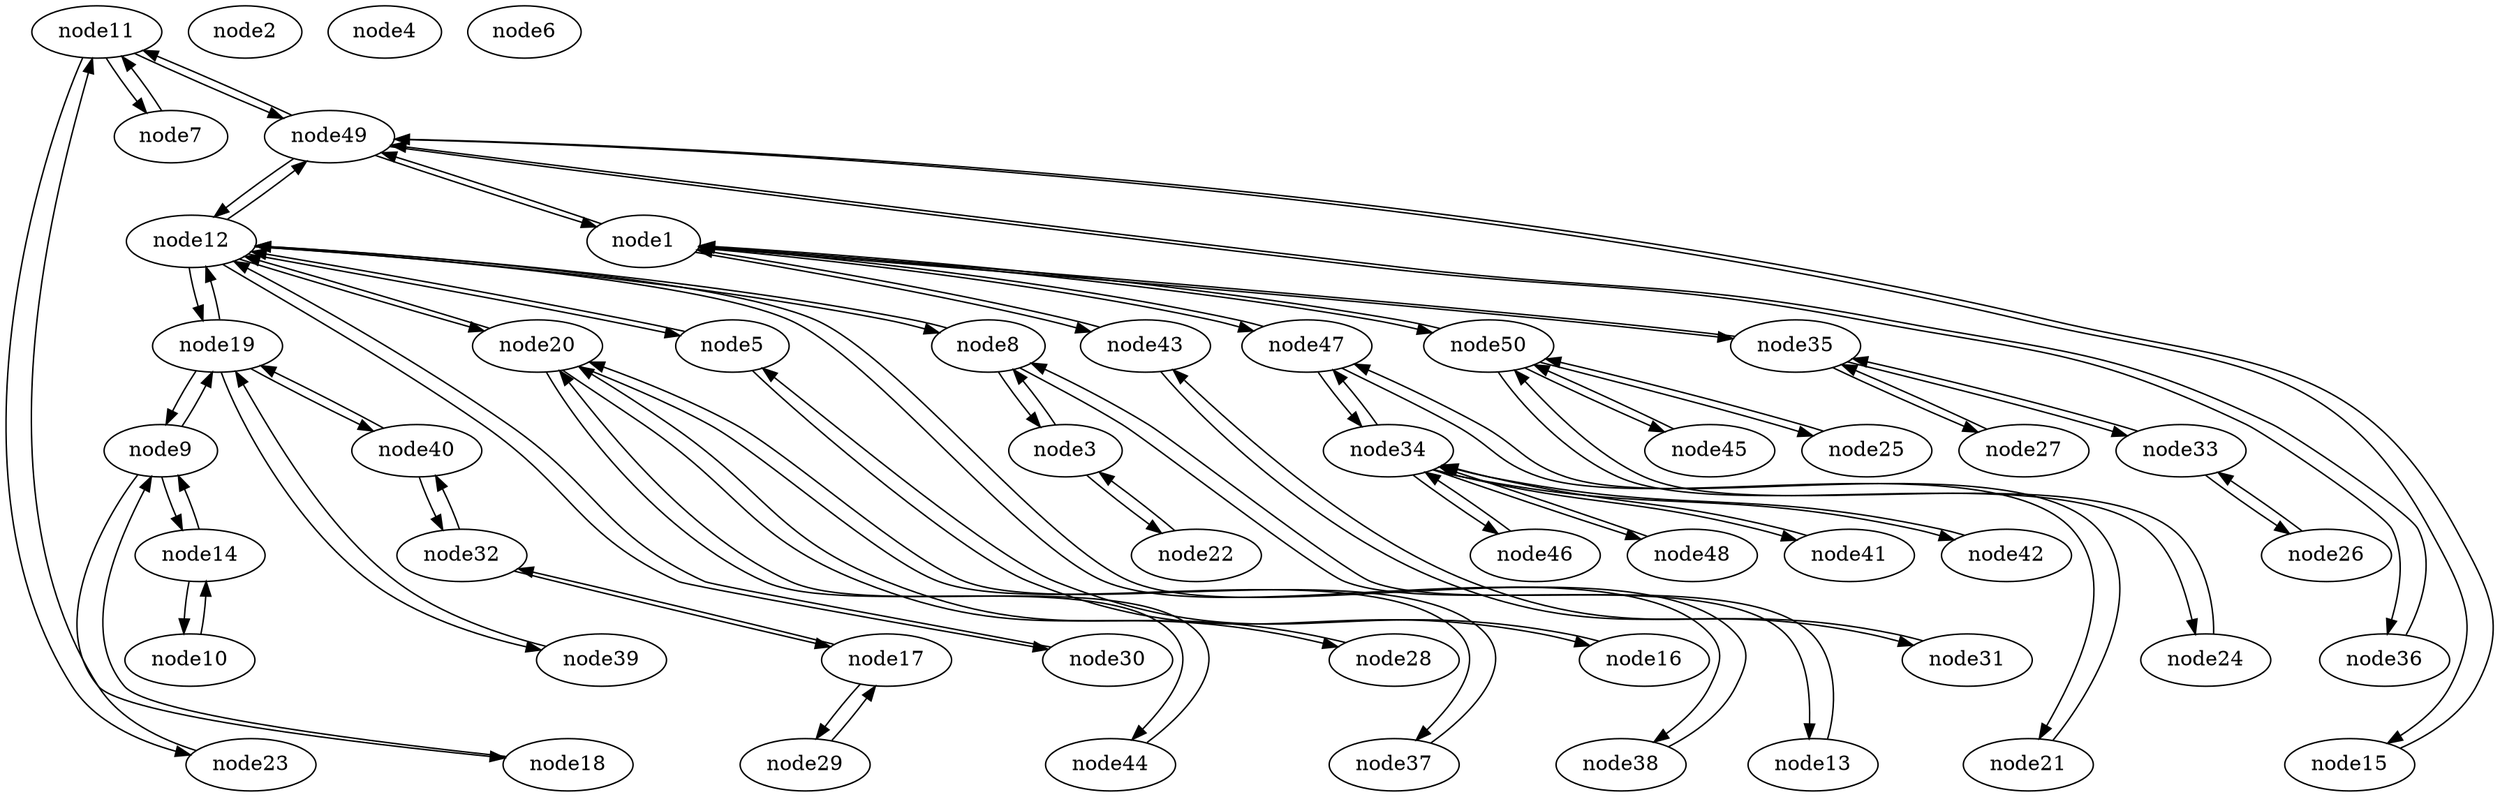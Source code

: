 strict digraph {


	"node11" [  weight=0 ];

	"node11" -> "node23" [  weight=0 ];

	"node11" -> "node7" [  weight=0 ];

	"node11" -> "node49" [  weight=0 ];

	"node29" [  weight=0 ];

	"node29" -> "node17" [  weight=0 ];

	"node9" [  weight=0 ];

	"node9" -> "node18" [  weight=0 ];

	"node9" -> "node14" [  weight=0 ];

	"node9" -> "node19" [  weight=0 ];

	"node46" [  weight=0 ];

	"node46" -> "node34" [  weight=0 ];

	"node30" [  weight=0 ];

	"node30" -> "node12" [  weight=0 ];

	"node31" [  weight=0 ];

	"node31" -> "node43" [  weight=0 ];

	"node18" [  weight=0 ];

	"node18" -> "node9" [  weight=0 ];

	"node34" [  weight=0 ];

	"node34" -> "node47" [  weight=0 ];

	"node34" -> "node48" [  weight=0 ];

	"node34" -> "node41" [  weight=0 ];

	"node34" -> "node42" [  weight=0 ];

	"node34" -> "node46" [  weight=0 ];

	"node48" [  weight=0 ];

	"node48" -> "node34" [  weight=0 ];

	"node20" [  weight=0 ];

	"node20" -> "node44" [  weight=0 ];

	"node20" -> "node12" [  weight=0 ];

	"node20" -> "node28" [  weight=0 ];

	"node20" -> "node37" [  weight=0 ];

	"node44" [  weight=0 ];

	"node44" -> "node20" [  weight=0 ];

	"node2" [  weight=0 ];

	"node1" [  weight=0 ];

	"node1" -> "node43" [  weight=0 ];

	"node1" -> "node47" [  weight=0 ];

	"node1" -> "node49" [  weight=0 ];

	"node1" -> "node50" [  weight=0 ];

	"node1" -> "node35" [  weight=0 ];

	"node16" [  weight=0 ];

	"node16" -> "node5" [  weight=0 ];

	"node24" [  weight=0 ];

	"node24" -> "node50" [  weight=0 ];

	"node21" [  weight=0 ];

	"node21" -> "node47" [  weight=0 ];

	"node5" [  weight=0 ];

	"node5" -> "node16" [  weight=0 ];

	"node5" -> "node12" [  weight=0 ];

	"node22" [  weight=0 ];

	"node22" -> "node3" [  weight=0 ];

	"node39" [  weight=0 ];

	"node39" -> "node19" [  weight=0 ];

	"node50" [  weight=0 ];

	"node50" -> "node24" [  weight=0 ];

	"node50" -> "node45" [  weight=0 ];

	"node50" -> "node1" [  weight=0 ];

	"node50" -> "node25" [  weight=0 ];

	"node12" [  weight=0 ];

	"node12" -> "node30" [  weight=0 ];

	"node12" -> "node38" [  weight=0 ];

	"node12" -> "node49" [  weight=0 ];

	"node12" -> "node8" [  weight=0 ];

	"node12" -> "node5" [  weight=0 ];

	"node12" -> "node19" [  weight=0 ];

	"node12" -> "node20" [  weight=0 ];

	"node4" [  weight=0 ];

	"node13" [  weight=0 ];

	"node13" -> "node8" [  weight=0 ];

	"node28" [  weight=0 ];

	"node28" -> "node20" [  weight=0 ];

	"node35" [  weight=0 ];

	"node35" -> "node27" [  weight=0 ];

	"node35" -> "node1" [  weight=0 ];

	"node35" -> "node33" [  weight=0 ];

	"node41" [  weight=0 ];

	"node41" -> "node34" [  weight=0 ];

	"node26" [  weight=0 ];

	"node26" -> "node33" [  weight=0 ];

	"node19" [  weight=0 ];

	"node19" -> "node12" [  weight=0 ];

	"node19" -> "node9" [  weight=0 ];

	"node19" -> "node39" [  weight=0 ];

	"node19" -> "node40" [  weight=0 ];

	"node23" [  weight=0 ];

	"node23" -> "node11" [  weight=0 ];

	"node40" [  weight=0 ];

	"node40" -> "node32" [  weight=0 ];

	"node40" -> "node19" [  weight=0 ];

	"node32" [  weight=0 ];

	"node32" -> "node40" [  weight=0 ];

	"node32" -> "node17" [  weight=0 ];

	"node43" [  weight=0 ];

	"node43" -> "node1" [  weight=0 ];

	"node43" -> "node31" [  weight=0 ];

	"node8" [  weight=0 ];

	"node8" -> "node3" [  weight=0 ];

	"node8" -> "node12" [  weight=0 ];

	"node8" -> "node13" [  weight=0 ];

	"node17" [  weight=0 ];

	"node17" -> "node29" [  weight=0 ];

	"node17" -> "node32" [  weight=0 ];

	"node10" [  weight=0 ];

	"node10" -> "node14" [  weight=0 ];

	"node25" [  weight=0 ];

	"node25" -> "node50" [  weight=0 ];

	"node36" [  weight=0 ];

	"node36" -> "node49" [  weight=0 ];

	"node37" [  weight=0 ];

	"node37" -> "node20" [  weight=0 ];

	"node15" [  weight=0 ];

	"node15" -> "node49" [  weight=0 ];

	"node6" [  weight=0 ];

	"node27" [  weight=0 ];

	"node27" -> "node35" [  weight=0 ];

	"node7" [  weight=0 ];

	"node7" -> "node11" [  weight=0 ];

	"node14" [  weight=0 ];

	"node14" -> "node9" [  weight=0 ];

	"node14" -> "node10" [  weight=0 ];

	"node3" [  weight=0 ];

	"node3" -> "node8" [  weight=0 ];

	"node3" -> "node22" [  weight=0 ];

	"node47" [  weight=0 ];

	"node47" -> "node1" [  weight=0 ];

	"node47" -> "node21" [  weight=0 ];

	"node47" -> "node34" [  weight=0 ];

	"node33" [  weight=0 ];

	"node33" -> "node26" [  weight=0 ];

	"node33" -> "node35" [  weight=0 ];

	"node49" [  weight=0 ];

	"node49" -> "node11" [  weight=0 ];

	"node49" -> "node15" [  weight=0 ];

	"node49" -> "node36" [  weight=0 ];

	"node49" -> "node12" [  weight=0 ];

	"node49" -> "node1" [  weight=0 ];

	"node38" [  weight=0 ];

	"node38" -> "node12" [  weight=0 ];

	"node45" [  weight=0 ];

	"node45" -> "node50" [  weight=0 ];

	"node42" [  weight=0 ];

	"node42" -> "node34" [  weight=0 ];

}
